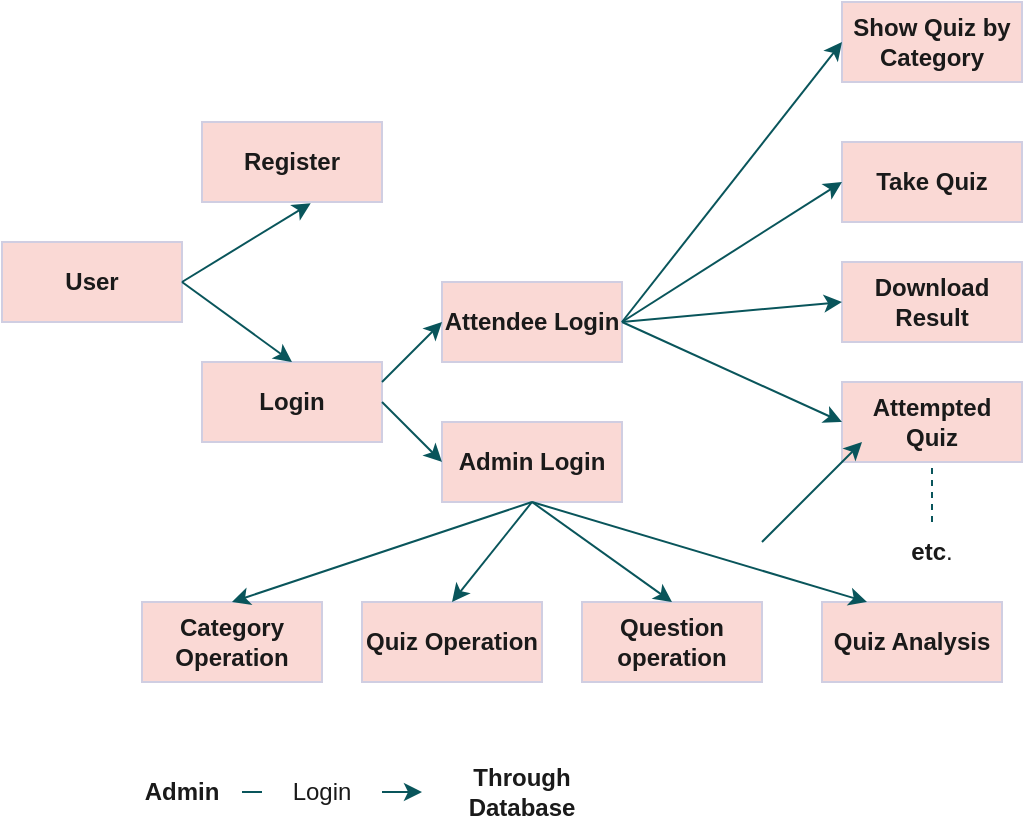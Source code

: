 <mxfile version="20.8.18" type="github">
  <diagram name="Page-1" id="Rche1B1Y2z_LoJ9gpclp">
    <mxGraphModel dx="1050" dy="549" grid="1" gridSize="10" guides="1" tooltips="1" connect="1" arrows="1" fold="1" page="1" pageScale="1" pageWidth="827" pageHeight="1169" math="0" shadow="0">
      <root>
        <mxCell id="0" />
        <mxCell id="1" parent="0" />
        <mxCell id="paQTf9CqY7UgiwZHOn56-1" value="&lt;b&gt;User&lt;/b&gt;" style="rounded=0;whiteSpace=wrap;html=1;labelBackgroundColor=none;fillColor=#FAD9D5;strokeColor=#D0CEE2;fontColor=#1A1A1A;" vertex="1" parent="1">
          <mxGeometry x="10" y="230" width="90" height="40" as="geometry" />
        </mxCell>
        <mxCell id="paQTf9CqY7UgiwZHOn56-2" value="&lt;b&gt;Register&lt;/b&gt;" style="rounded=0;whiteSpace=wrap;html=1;labelBackgroundColor=none;fillColor=#FAD9D5;strokeColor=#D0CEE2;fontColor=#1A1A1A;" vertex="1" parent="1">
          <mxGeometry x="110" y="170" width="90" height="40" as="geometry" />
        </mxCell>
        <mxCell id="paQTf9CqY7UgiwZHOn56-3" value="&lt;b&gt;Login&lt;/b&gt;" style="rounded=0;whiteSpace=wrap;html=1;labelBackgroundColor=none;fillColor=#FAD9D5;strokeColor=#D0CEE2;fontColor=#1A1A1A;" vertex="1" parent="1">
          <mxGeometry x="110" y="290" width="90" height="40" as="geometry" />
        </mxCell>
        <mxCell id="paQTf9CqY7UgiwZHOn56-4" value="&lt;b&gt;Attendee Login&lt;/b&gt;" style="rounded=0;whiteSpace=wrap;html=1;labelBackgroundColor=none;fillColor=#FAD9D5;strokeColor=#D0CEE2;fontColor=#1A1A1A;" vertex="1" parent="1">
          <mxGeometry x="230" y="250" width="90" height="40" as="geometry" />
        </mxCell>
        <mxCell id="paQTf9CqY7UgiwZHOn56-5" value="&lt;b&gt;Admin Login&lt;/b&gt;" style="rounded=0;whiteSpace=wrap;html=1;labelBackgroundColor=none;fillColor=#FAD9D5;strokeColor=#D0CEE2;fontColor=#1A1A1A;" vertex="1" parent="1">
          <mxGeometry x="230" y="320" width="90" height="40" as="geometry" />
        </mxCell>
        <mxCell id="paQTf9CqY7UgiwZHOn56-6" value="&lt;b&gt;Category Operation&lt;/b&gt;" style="rounded=0;whiteSpace=wrap;html=1;labelBackgroundColor=none;fillColor=#FAD9D5;strokeColor=#D0CEE2;fontColor=#1A1A1A;" vertex="1" parent="1">
          <mxGeometry x="80" y="410" width="90" height="40" as="geometry" />
        </mxCell>
        <mxCell id="paQTf9CqY7UgiwZHOn56-7" value="&lt;b&gt;Quiz Operation&lt;/b&gt;" style="rounded=0;whiteSpace=wrap;html=1;labelBackgroundColor=none;fillColor=#FAD9D5;strokeColor=#D0CEE2;fontColor=#1A1A1A;" vertex="1" parent="1">
          <mxGeometry x="190" y="410" width="90" height="40" as="geometry" />
        </mxCell>
        <mxCell id="paQTf9CqY7UgiwZHOn56-8" value="&lt;b&gt;Question operation&lt;/b&gt;" style="rounded=0;whiteSpace=wrap;html=1;labelBackgroundColor=none;fillColor=#FAD9D5;strokeColor=#D0CEE2;fontColor=#1A1A1A;" vertex="1" parent="1">
          <mxGeometry x="300" y="410" width="90" height="40" as="geometry" />
        </mxCell>
        <mxCell id="paQTf9CqY7UgiwZHOn56-9" value="&lt;b&gt;Quiz Analysis&lt;/b&gt;" style="rounded=0;whiteSpace=wrap;html=1;labelBackgroundColor=none;fillColor=#FAD9D5;strokeColor=#D0CEE2;fontColor=#1A1A1A;" vertex="1" parent="1">
          <mxGeometry x="420" y="410" width="90" height="40" as="geometry" />
        </mxCell>
        <mxCell id="paQTf9CqY7UgiwZHOn56-10" value="" style="endArrow=classic;html=1;rounded=0;entryX=0.604;entryY=1.015;entryDx=0;entryDy=0;entryPerimeter=0;labelBackgroundColor=none;strokeColor=#09555B;fontColor=default;" edge="1" parent="1" target="paQTf9CqY7UgiwZHOn56-2">
          <mxGeometry width="50" height="50" relative="1" as="geometry">
            <mxPoint x="100" y="250" as="sourcePoint" />
            <mxPoint x="440" y="350" as="targetPoint" />
            <Array as="points">
              <mxPoint x="100" y="250" />
            </Array>
          </mxGeometry>
        </mxCell>
        <mxCell id="paQTf9CqY7UgiwZHOn56-11" value="" style="endArrow=classic;html=1;rounded=0;exitX=1;exitY=0.5;exitDx=0;exitDy=0;entryX=0.5;entryY=0;entryDx=0;entryDy=0;labelBackgroundColor=none;strokeColor=#09555B;fontColor=default;" edge="1" parent="1" source="paQTf9CqY7UgiwZHOn56-1" target="paQTf9CqY7UgiwZHOn56-3">
          <mxGeometry width="50" height="50" relative="1" as="geometry">
            <mxPoint x="390" y="400" as="sourcePoint" />
            <mxPoint x="440" y="350" as="targetPoint" />
          </mxGeometry>
        </mxCell>
        <mxCell id="paQTf9CqY7UgiwZHOn56-12" value="" style="endArrow=classic;html=1;rounded=0;exitX=0.5;exitY=1;exitDx=0;exitDy=0;entryX=0.5;entryY=0;entryDx=0;entryDy=0;labelBackgroundColor=none;strokeColor=#09555B;fontColor=default;" edge="1" parent="1" source="paQTf9CqY7UgiwZHOn56-5" target="paQTf9CqY7UgiwZHOn56-7">
          <mxGeometry width="50" height="50" relative="1" as="geometry">
            <mxPoint x="390" y="400" as="sourcePoint" />
            <mxPoint x="440" y="350" as="targetPoint" />
          </mxGeometry>
        </mxCell>
        <mxCell id="paQTf9CqY7UgiwZHOn56-13" value="" style="endArrow=classic;html=1;rounded=0;exitX=0.5;exitY=1;exitDx=0;exitDy=0;entryX=0.5;entryY=0;entryDx=0;entryDy=0;labelBackgroundColor=none;strokeColor=#09555B;fontColor=default;" edge="1" parent="1" source="paQTf9CqY7UgiwZHOn56-5" target="paQTf9CqY7UgiwZHOn56-8">
          <mxGeometry width="50" height="50" relative="1" as="geometry">
            <mxPoint x="285" y="370" as="sourcePoint" />
            <mxPoint x="285" y="420" as="targetPoint" />
          </mxGeometry>
        </mxCell>
        <mxCell id="paQTf9CqY7UgiwZHOn56-14" value="" style="endArrow=classic;html=1;rounded=0;exitX=0.5;exitY=1;exitDx=0;exitDy=0;entryX=0.5;entryY=0;entryDx=0;entryDy=0;labelBackgroundColor=none;strokeColor=#09555B;fontColor=default;" edge="1" parent="1" source="paQTf9CqY7UgiwZHOn56-5" target="paQTf9CqY7UgiwZHOn56-6">
          <mxGeometry width="50" height="50" relative="1" as="geometry">
            <mxPoint x="295" y="380" as="sourcePoint" />
            <mxPoint x="295" y="430" as="targetPoint" />
          </mxGeometry>
        </mxCell>
        <mxCell id="paQTf9CqY7UgiwZHOn56-15" value="" style="endArrow=classic;html=1;rounded=0;exitX=0.5;exitY=1;exitDx=0;exitDy=0;entryX=0.25;entryY=0;entryDx=0;entryDy=0;labelBackgroundColor=none;strokeColor=#09555B;fontColor=default;" edge="1" parent="1" source="paQTf9CqY7UgiwZHOn56-5" target="paQTf9CqY7UgiwZHOn56-9">
          <mxGeometry width="50" height="50" relative="1" as="geometry">
            <mxPoint x="305" y="390" as="sourcePoint" />
            <mxPoint x="305" y="440" as="targetPoint" />
          </mxGeometry>
        </mxCell>
        <mxCell id="paQTf9CqY7UgiwZHOn56-16" value="" style="endArrow=classic;html=1;rounded=0;exitX=1;exitY=0.25;exitDx=0;exitDy=0;entryX=0;entryY=0.5;entryDx=0;entryDy=0;labelBackgroundColor=none;strokeColor=#09555B;fontColor=default;" edge="1" parent="1" source="paQTf9CqY7UgiwZHOn56-3" target="paQTf9CqY7UgiwZHOn56-4">
          <mxGeometry width="50" height="50" relative="1" as="geometry">
            <mxPoint x="315" y="400" as="sourcePoint" />
            <mxPoint x="315" y="450" as="targetPoint" />
          </mxGeometry>
        </mxCell>
        <mxCell id="paQTf9CqY7UgiwZHOn56-17" value="" style="endArrow=classic;html=1;rounded=0;exitX=1;exitY=0.5;exitDx=0;exitDy=0;entryX=0;entryY=0.5;entryDx=0;entryDy=0;labelBackgroundColor=none;strokeColor=#09555B;fontColor=default;" edge="1" parent="1" source="paQTf9CqY7UgiwZHOn56-3" target="paQTf9CqY7UgiwZHOn56-5">
          <mxGeometry width="50" height="50" relative="1" as="geometry">
            <mxPoint x="325" y="410" as="sourcePoint" />
            <mxPoint x="325" y="460" as="targetPoint" />
          </mxGeometry>
        </mxCell>
        <mxCell id="paQTf9CqY7UgiwZHOn56-18" value="&lt;b&gt;Take Quiz&lt;/b&gt;" style="rounded=0;whiteSpace=wrap;html=1;labelBackgroundColor=none;fillColor=#FAD9D5;strokeColor=#D0CEE2;fontColor=#1A1A1A;" vertex="1" parent="1">
          <mxGeometry x="430" y="180" width="90" height="40" as="geometry" />
        </mxCell>
        <mxCell id="paQTf9CqY7UgiwZHOn56-19" value="&lt;b&gt;Download Result&lt;/b&gt;" style="rounded=0;whiteSpace=wrap;html=1;labelBackgroundColor=none;fillColor=#FAD9D5;strokeColor=#D0CEE2;fontColor=#1A1A1A;" vertex="1" parent="1">
          <mxGeometry x="430" y="240" width="90" height="40" as="geometry" />
        </mxCell>
        <mxCell id="paQTf9CqY7UgiwZHOn56-20" value="&lt;b&gt;Attempted Quiz&lt;/b&gt;" style="rounded=0;whiteSpace=wrap;html=1;labelBackgroundColor=none;fillColor=#FAD9D5;strokeColor=#D0CEE2;fontColor=#1A1A1A;" vertex="1" parent="1">
          <mxGeometry x="430" y="300" width="90" height="40" as="geometry" />
        </mxCell>
        <mxCell id="paQTf9CqY7UgiwZHOn56-21" value="&lt;b&gt;Show Quiz by Category&lt;/b&gt;" style="rounded=0;whiteSpace=wrap;html=1;labelBackgroundColor=none;fillColor=#FAD9D5;strokeColor=#D0CEE2;fontColor=#1A1A1A;" vertex="1" parent="1">
          <mxGeometry x="430" y="110" width="90" height="40" as="geometry" />
        </mxCell>
        <mxCell id="paQTf9CqY7UgiwZHOn56-22" value="" style="endArrow=classic;html=1;rounded=0;exitX=1;exitY=0.5;exitDx=0;exitDy=0;entryX=0;entryY=0.5;entryDx=0;entryDy=0;labelBackgroundColor=none;strokeColor=#09555B;fontColor=default;" edge="1" parent="1" source="paQTf9CqY7UgiwZHOn56-4" target="paQTf9CqY7UgiwZHOn56-21">
          <mxGeometry width="50" height="50" relative="1" as="geometry">
            <mxPoint x="285" y="370" as="sourcePoint" />
            <mxPoint x="355" y="420" as="targetPoint" />
          </mxGeometry>
        </mxCell>
        <mxCell id="paQTf9CqY7UgiwZHOn56-23" value="" style="endArrow=classic;html=1;rounded=0;exitX=1;exitY=0.5;exitDx=0;exitDy=0;entryX=0;entryY=0.5;entryDx=0;entryDy=0;labelBackgroundColor=none;strokeColor=#09555B;fontColor=default;" edge="1" parent="1" source="paQTf9CqY7UgiwZHOn56-4" target="paQTf9CqY7UgiwZHOn56-18">
          <mxGeometry width="50" height="50" relative="1" as="geometry">
            <mxPoint x="330" y="280" as="sourcePoint" />
            <mxPoint x="440" y="140" as="targetPoint" />
          </mxGeometry>
        </mxCell>
        <mxCell id="paQTf9CqY7UgiwZHOn56-24" value="" style="endArrow=classic;html=1;rounded=0;entryX=0;entryY=0.5;entryDx=0;entryDy=0;labelBackgroundColor=none;strokeColor=#09555B;fontColor=default;" edge="1" parent="1" target="paQTf9CqY7UgiwZHOn56-19">
          <mxGeometry width="50" height="50" relative="1" as="geometry">
            <mxPoint x="320" y="270" as="sourcePoint" />
            <mxPoint x="450" y="150" as="targetPoint" />
          </mxGeometry>
        </mxCell>
        <mxCell id="paQTf9CqY7UgiwZHOn56-25" value="" style="endArrow=classic;html=1;rounded=0;entryX=0;entryY=0.5;entryDx=0;entryDy=0;labelBackgroundColor=none;strokeColor=#09555B;fontColor=default;" edge="1" parent="1" target="paQTf9CqY7UgiwZHOn56-20">
          <mxGeometry width="50" height="50" relative="1" as="geometry">
            <mxPoint x="320" y="270" as="sourcePoint" />
            <mxPoint x="460" y="160" as="targetPoint" />
          </mxGeometry>
        </mxCell>
        <mxCell id="paQTf9CqY7UgiwZHOn56-26" value="" style="endArrow=none;dashed=1;html=1;rounded=0;entryX=0.5;entryY=1;entryDx=0;entryDy=0;strokeColor=#09555B;labelBackgroundColor=none;fontColor=default;" edge="1" parent="1" target="paQTf9CqY7UgiwZHOn56-20">
          <mxGeometry width="50" height="50" relative="1" as="geometry">
            <mxPoint x="475" y="370" as="sourcePoint" />
            <mxPoint x="440" y="330" as="targetPoint" />
          </mxGeometry>
        </mxCell>
        <mxCell id="paQTf9CqY7UgiwZHOn56-27" value="&lt;b&gt;etc&lt;/b&gt;." style="text;html=1;strokeColor=none;fillColor=none;align=center;verticalAlign=middle;whiteSpace=wrap;rounded=0;fontColor=#1A1A1A;" vertex="1" parent="1">
          <mxGeometry x="445" y="370" width="60" height="30" as="geometry" />
        </mxCell>
        <mxCell id="paQTf9CqY7UgiwZHOn56-30" value="&lt;b&gt;Admin&lt;/b&gt;" style="text;html=1;strokeColor=none;fillColor=none;align=center;verticalAlign=middle;whiteSpace=wrap;rounded=0;fontColor=#1A1A1A;" vertex="1" parent="1">
          <mxGeometry x="70" y="490" width="60" height="30" as="geometry" />
        </mxCell>
        <mxCell id="paQTf9CqY7UgiwZHOn56-31" value="" style="endArrow=classic;html=1;rounded=0;strokeColor=#09555B;fontColor=#1A1A1A;" edge="1" parent="1">
          <mxGeometry width="50" height="50" relative="1" as="geometry">
            <mxPoint x="390" y="380" as="sourcePoint" />
            <mxPoint x="440" y="330" as="targetPoint" />
          </mxGeometry>
        </mxCell>
        <mxCell id="paQTf9CqY7UgiwZHOn56-32" value="" style="endArrow=classic;html=1;rounded=0;strokeColor=#09555B;fontColor=#1A1A1A;startArrow=none;" edge="1" parent="1" source="paQTf9CqY7UgiwZHOn56-34">
          <mxGeometry width="50" height="50" relative="1" as="geometry">
            <mxPoint x="170" y="530" as="sourcePoint" />
            <mxPoint x="220" y="505" as="targetPoint" />
          </mxGeometry>
        </mxCell>
        <mxCell id="paQTf9CqY7UgiwZHOn56-33" value="&lt;b&gt;Through Database&lt;/b&gt;" style="text;html=1;strokeColor=none;fillColor=none;align=center;verticalAlign=middle;whiteSpace=wrap;rounded=0;fontColor=#1A1A1A;" vertex="1" parent="1">
          <mxGeometry x="240" y="490" width="60" height="30" as="geometry" />
        </mxCell>
        <mxCell id="paQTf9CqY7UgiwZHOn56-35" value="" style="endArrow=none;html=1;rounded=0;strokeColor=#09555B;fontColor=#1A1A1A;" edge="1" parent="1" source="paQTf9CqY7UgiwZHOn56-30" target="paQTf9CqY7UgiwZHOn56-34">
          <mxGeometry width="50" height="50" relative="1" as="geometry">
            <mxPoint x="130" y="505" as="sourcePoint" />
            <mxPoint x="220" y="505" as="targetPoint" />
          </mxGeometry>
        </mxCell>
        <mxCell id="paQTf9CqY7UgiwZHOn56-34" value="Login" style="text;html=1;strokeColor=none;fillColor=none;align=center;verticalAlign=middle;whiteSpace=wrap;rounded=0;fontColor=#1A1A1A;" vertex="1" parent="1">
          <mxGeometry x="140" y="490" width="60" height="30" as="geometry" />
        </mxCell>
      </root>
    </mxGraphModel>
  </diagram>
</mxfile>
